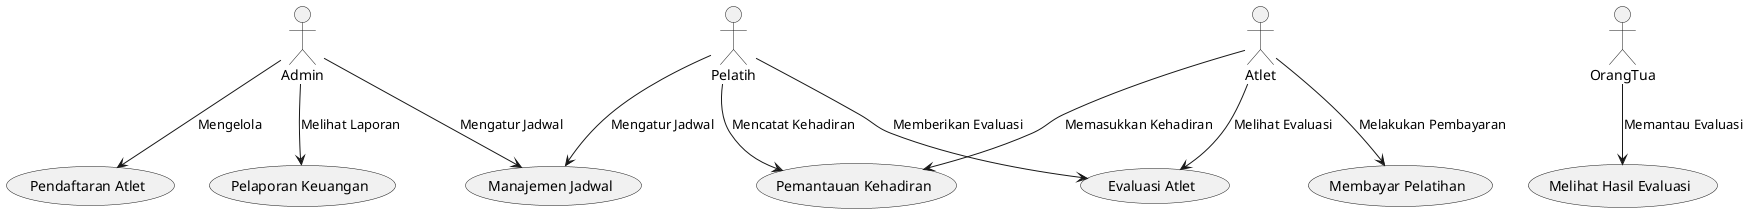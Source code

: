 @startuml
actor Admin
actor Pelatih
actor Atlet
actor OrangTua

usecase "Pendaftaran Atlet" as UC1
usecase "Manajemen Jadwal" as UC2
usecase "Pemantauan Kehadiran" as UC3
usecase "Evaluasi Atlet" as UC4
usecase "Pelaporan Keuangan" as UC5
usecase "Melihat Hasil Evaluasi" as UC6
usecase "Membayar Pelatihan" as UC7

Admin --> UC1 : Mengelola
Admin --> UC2 : Mengatur Jadwal
Admin --> UC5 : Melihat Laporan

Pelatih --> UC2 : Mengatur Jadwal
Pelatih --> UC3 : Mencatat Kehadiran
Pelatih --> UC4 : Memberikan Evaluasi

Atlet --> UC3 : Memasukkan Kehadiran
Atlet --> UC4 : Melihat Evaluasi
Atlet --> UC7 : Melakukan Pembayaran

OrangTua --> UC6 : Memantau Evaluasi

@enduml
